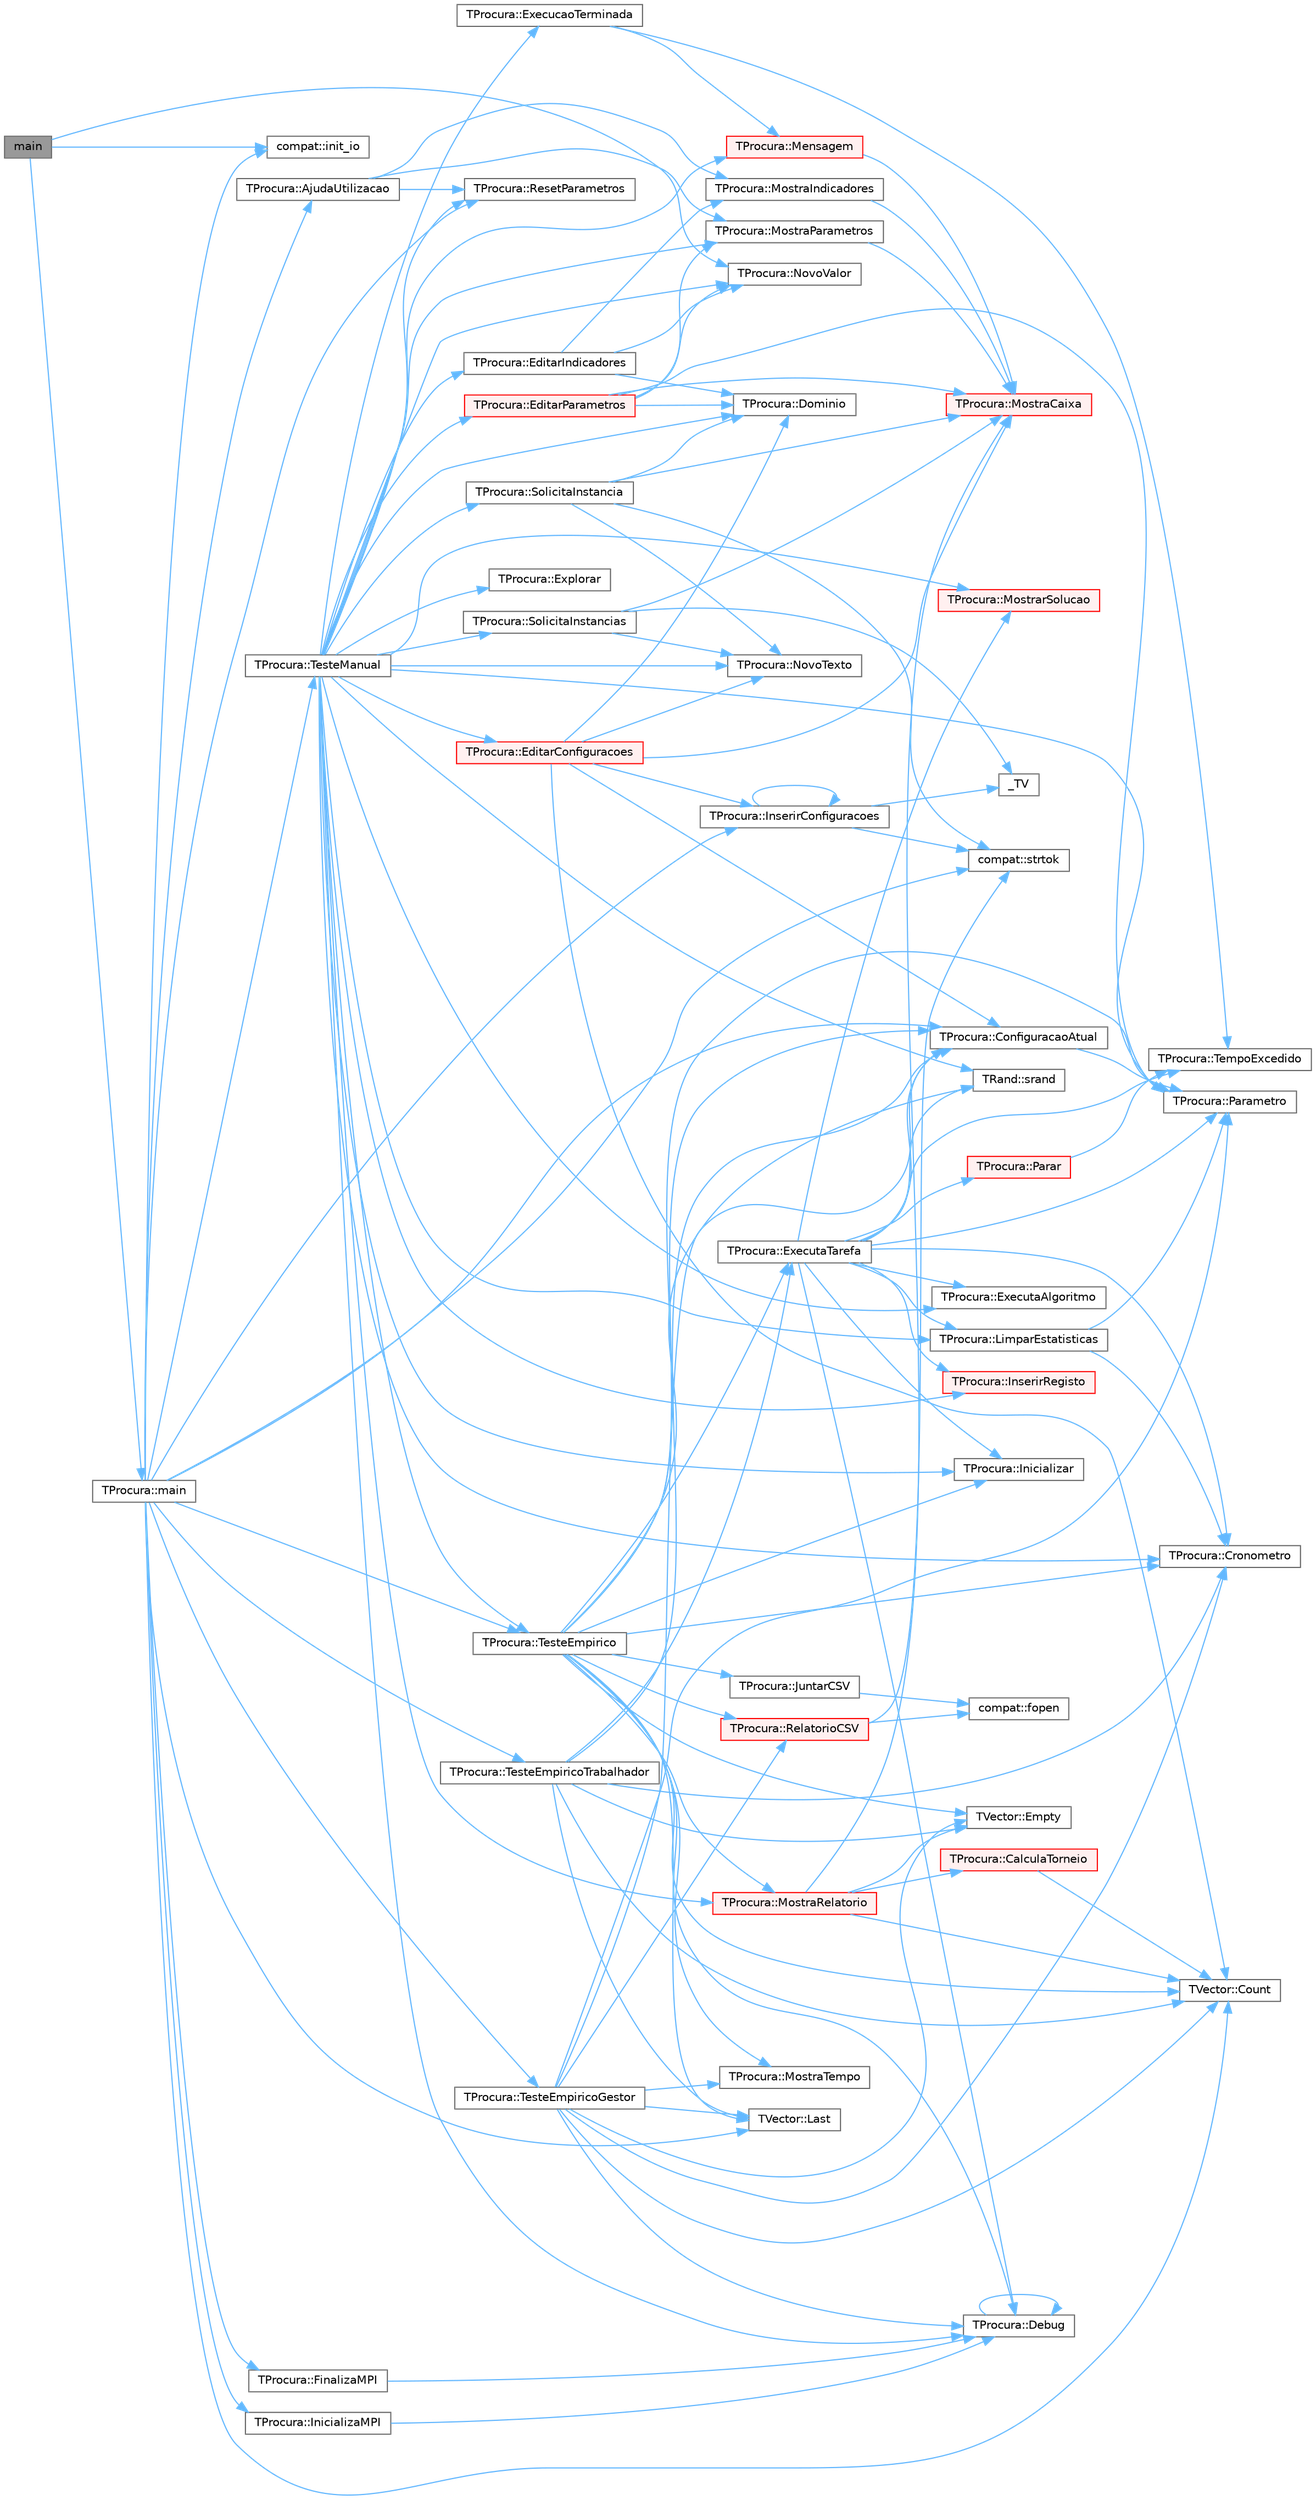 digraph "main"
{
 // LATEX_PDF_SIZE
  bgcolor="transparent";
  edge [fontname=Helvetica,fontsize=10,labelfontname=Helvetica,labelfontsize=10];
  node [fontname=Helvetica,fontsize=10,shape=box,height=0.2,width=0.4];
  rankdir="LR";
  Node1 [id="Node000001",label="main",height=0.2,width=0.4,color="gray40", fillcolor="grey60", style="filled", fontcolor="black",tooltip=" "];
  Node1 -> Node2 [id="edge1_Node000001_Node000002",color="steelblue1",style="solid",tooltip=" "];
  Node2 [id="Node000002",label="compat::init_io",height=0.2,width=0.4,color="grey40", fillcolor="white", style="filled",URL="$namespacecompat.html#a4458d9a13083e2a6ae1b6c659c4043cc",tooltip=" "];
  Node1 -> Node3 [id="edge2_Node000001_Node000003",color="steelblue1",style="solid",tooltip=" "];
  Node3 [id="Node000003",label="TProcura::main",height=0.2,width=0.4,color="grey40", fillcolor="white", style="filled",URL="$classTProcura.html#aad1499e49cf6757569aeabd9c3fb2a8c",tooltip="Inicializa a interação com o utilizador."];
  Node3 -> Node4 [id="edge3_Node000003_Node000004",color="steelblue1",style="solid",tooltip=" "];
  Node4 [id="Node000004",label="TProcura::AjudaUtilizacao",height=0.2,width=0.4,color="grey40", fillcolor="white", style="filled",URL="$classTProcura.html#adc4d653fe0feb6033083adc5d19e7fb5",tooltip="Mostra ajuda de utilização do programa."];
  Node4 -> Node5 [id="edge4_Node000004_Node000005",color="steelblue1",style="solid",tooltip=" "];
  Node5 [id="Node000005",label="TProcura::MostraIndicadores",height=0.2,width=0.4,color="grey40", fillcolor="white", style="filled",URL="$classTProcura.html#a99f5cf1c59ce543a58d802a1ac907299",tooltip="Mostra os indicadores definidos."];
  Node5 -> Node6 [id="edge5_Node000005_Node000006",color="steelblue1",style="solid",tooltip=" "];
  Node6 [id="Node000006",label="TProcura::MostraCaixa",height=0.2,width=0.4,color="red", fillcolor="#FFF0F0", style="filled",URL="$classTProcura.html#afa633176f014aeed4be467dbd50060c2",tooltip=" "];
  Node4 -> Node8 [id="edge6_Node000004_Node000008",color="steelblue1",style="solid",tooltip=" "];
  Node8 [id="Node000008",label="TProcura::MostraParametros",height=0.2,width=0.4,color="grey40", fillcolor="white", style="filled",URL="$classTProcura.html#ae7fa07f03b8e5a201e35023ba7724b82",tooltip="Mostra os parâmetros atuais."];
  Node8 -> Node6 [id="edge7_Node000008_Node000006",color="steelblue1",style="solid",tooltip=" "];
  Node4 -> Node9 [id="edge8_Node000004_Node000009",color="steelblue1",style="solid",tooltip=" "];
  Node9 [id="Node000009",label="TProcura::ResetParametros",height=0.2,width=0.4,color="grey40", fillcolor="white", style="filled",URL="$classTProcura.html#a6b870a79b10bf2523bdb37c4b06bb871",tooltip="Inicializa os parametros, indicadores e instâncias."];
  Node3 -> Node10 [id="edge9_Node000003_Node000010",color="steelblue1",style="solid",tooltip=" "];
  Node10 [id="Node000010",label="TProcura::ConfiguracaoAtual",height=0.2,width=0.4,color="grey40", fillcolor="white", style="filled",URL="$classTProcura.html#ac1d9f06b12765a02290050af15463186",tooltip="Grava ou lê a configuração atual."];
  Node10 -> Node11 [id="edge10_Node000010_Node000011",color="steelblue1",style="solid",tooltip=" "];
  Node11 [id="Node000011",label="TProcura::Parametro",height=0.2,width=0.4,color="grey40", fillcolor="white", style="filled",URL="$classTProcura.html#a0e9e692f29af8a5d5279a8647c800437",tooltip=" "];
  Node3 -> Node12 [id="edge11_Node000003_Node000012",color="steelblue1",style="solid",tooltip=" "];
  Node12 [id="Node000012",label="TVector::Count",height=0.2,width=0.4,color="grey40", fillcolor="white", style="filled",URL="$classTVector.html#ac3c744d84543ca6e32859eb7dfccfeef",tooltip=" "];
  Node3 -> Node13 [id="edge12_Node000003_Node000013",color="steelblue1",style="solid",tooltip=" "];
  Node13 [id="Node000013",label="TProcura::FinalizaMPI",height=0.2,width=0.4,color="grey40", fillcolor="white", style="filled",URL="$classTProcura.html#a5f946d1f7a89ca3c50fbb80477966607",tooltip="Finaliza o ambiente MPI, se aplicável."];
  Node13 -> Node14 [id="edge13_Node000013_Node000014",color="steelblue1",style="solid",tooltip=" "];
  Node14 [id="Node000014",label="TProcura::Debug",height=0.2,width=0.4,color="grey40", fillcolor="white", style="filled",URL="$classTProcura.html#a0c5676c1b54ab6bdc1045b98aeafe456",tooltip="Mostra o estado no ecrã, para debug."];
  Node14 -> Node14 [id="edge14_Node000014_Node000014",color="steelblue1",style="solid",tooltip=" "];
  Node3 -> Node15 [id="edge15_Node000003_Node000015",color="steelblue1",style="solid",tooltip=" "];
  Node15 [id="Node000015",label="TProcura::InicializaMPI",height=0.2,width=0.4,color="grey40", fillcolor="white", style="filled",URL="$classTProcura.html#a99028e43382ddefb3660942deb95608d",tooltip="Inicializa o ambiente MPI, se aplicável."];
  Node15 -> Node14 [id="edge16_Node000015_Node000014",color="steelblue1",style="solid",tooltip=" "];
  Node3 -> Node2 [id="edge17_Node000003_Node000002",color="steelblue1",style="solid",tooltip=" "];
  Node3 -> Node16 [id="edge18_Node000003_Node000016",color="steelblue1",style="solid",tooltip=" "];
  Node16 [id="Node000016",label="TProcura::InserirConfiguracoes",height=0.2,width=0.4,color="grey40", fillcolor="white", style="filled",URL="$classTProcura.html#a662c7ff8ba62bb5745a7ee0ec92eea13",tooltip="Insere configurações a partir de uma string."];
  Node16 -> Node17 [id="edge19_Node000016_Node000017",color="steelblue1",style="solid",tooltip=" "];
  Node17 [id="Node000017",label="_TV",height=0.2,width=0.4,color="grey40", fillcolor="white", style="filled",URL="$TVector_8h.html#a442726d787e600d83bb1f358840dcb3a",tooltip=" "];
  Node16 -> Node16 [id="edge20_Node000016_Node000016",color="steelblue1",style="solid",tooltip=" "];
  Node16 -> Node18 [id="edge21_Node000016_Node000018",color="steelblue1",style="solid",tooltip=" "];
  Node18 [id="Node000018",label="compat::strtok",height=0.2,width=0.4,color="grey40", fillcolor="white", style="filled",URL="$namespacecompat.html#a342aea1a38c4383aedcc7fea5e68048a",tooltip=" "];
  Node3 -> Node19 [id="edge22_Node000003_Node000019",color="steelblue1",style="solid",tooltip=" "];
  Node19 [id="Node000019",label="TVector::Last",height=0.2,width=0.4,color="grey40", fillcolor="white", style="filled",URL="$classTVector.html#aa304d639c79ef2842f9951846c6292e3",tooltip=" "];
  Node3 -> Node9 [id="edge23_Node000003_Node000009",color="steelblue1",style="solid",tooltip=" "];
  Node3 -> Node18 [id="edge24_Node000003_Node000018",color="steelblue1",style="solid",tooltip=" "];
  Node3 -> Node20 [id="edge25_Node000003_Node000020",color="steelblue1",style="solid",tooltip=" "];
  Node20 [id="Node000020",label="TProcura::TesteEmpirico",height=0.2,width=0.4,color="grey40", fillcolor="white", style="filled",URL="$classTProcura.html#ae98922e2f7f8bb6e487af0a1e4f84336",tooltip="Executa testes empíricos, em todas as configurações guardadas, nas instâncias selecionadas."];
  Node20 -> Node10 [id="edge26_Node000020_Node000010",color="steelblue1",style="solid",tooltip=" "];
  Node20 -> Node12 [id="edge27_Node000020_Node000012",color="steelblue1",style="solid",tooltip=" "];
  Node20 -> Node21 [id="edge28_Node000020_Node000021",color="steelblue1",style="solid",tooltip=" "];
  Node21 [id="Node000021",label="TProcura::Cronometro",height=0.2,width=0.4,color="grey40", fillcolor="white", style="filled",URL="$classTProcura.html#adb09aa964fe750da7a383318cd0f48a0",tooltip="retorna o tempo em segundos desde que o cronómetro foi inicializado"];
  Node20 -> Node14 [id="edge29_Node000020_Node000014",color="steelblue1",style="solid",tooltip=" "];
  Node20 -> Node22 [id="edge30_Node000020_Node000022",color="steelblue1",style="solid",tooltip=" "];
  Node22 [id="Node000022",label="TVector::Empty",height=0.2,width=0.4,color="grey40", fillcolor="white", style="filled",URL="$classTVector.html#a4f242a23bca606a1d0c8f75115b1fde9",tooltip=" "];
  Node20 -> Node23 [id="edge31_Node000020_Node000023",color="steelblue1",style="solid",tooltip=" "];
  Node23 [id="Node000023",label="TProcura::ExecutaTarefa",height=0.2,width=0.4,color="grey40", fillcolor="white", style="filled",URL="$classTProcura.html#a2c3c5fdff8277b04a219156dec0f068b",tooltip="Executa uma tarefa num teste empírico."];
  Node23 -> Node10 [id="edge32_Node000023_Node000010",color="steelblue1",style="solid",tooltip=" "];
  Node23 -> Node21 [id="edge33_Node000023_Node000021",color="steelblue1",style="solid",tooltip=" "];
  Node23 -> Node14 [id="edge34_Node000023_Node000014",color="steelblue1",style="solid",tooltip=" "];
  Node23 -> Node24 [id="edge35_Node000023_Node000024",color="steelblue1",style="solid",tooltip=" "];
  Node24 [id="Node000024",label="TProcura::ExecutaAlgoritmo",height=0.2,width=0.4,color="grey40", fillcolor="white", style="filled",URL="$classTProcura.html#a1297806db02da2a44794883a6f427965",tooltip="Executa o algoritmo com os parametros atuais."];
  Node23 -> Node25 [id="edge36_Node000023_Node000025",color="steelblue1",style="solid",tooltip=" "];
  Node25 [id="Node000025",label="TProcura::Inicializar",height=0.2,width=0.4,color="grey40", fillcolor="white", style="filled",URL="$classTProcura.html#a1af0e64ed79d99972d8d48fadf839f43",tooltip="Coloca o objecto no estado inicial da procura."];
  Node23 -> Node26 [id="edge37_Node000023_Node000026",color="steelblue1",style="solid",tooltip=" "];
  Node26 [id="Node000026",label="TProcura::InserirRegisto",height=0.2,width=0.4,color="red", fillcolor="#FFF0F0", style="filled",URL="$classTProcura.html#acd7a254a5057023a21b9909053c36f24",tooltip="Insere um novo registo de resultados."];
  Node23 -> Node30 [id="edge38_Node000023_Node000030",color="steelblue1",style="solid",tooltip=" "];
  Node30 [id="Node000030",label="TProcura::LimparEstatisticas",height=0.2,width=0.4,color="grey40", fillcolor="white", style="filled",URL="$classTProcura.html#ae82e7be02923531e7ead26b1b25cec0f",tooltip="Chapar antes da execução do algoritmo. Limpa valores estatísticos, e fixa o instante limite de tempo ..."];
  Node30 -> Node21 [id="edge39_Node000030_Node000021",color="steelblue1",style="solid",tooltip=" "];
  Node30 -> Node11 [id="edge40_Node000030_Node000011",color="steelblue1",style="solid",tooltip=" "];
  Node23 -> Node31 [id="edge41_Node000023_Node000031",color="steelblue1",style="solid",tooltip=" "];
  Node31 [id="Node000031",label="TProcura::MostrarSolucao",height=0.2,width=0.4,color="red", fillcolor="#FFF0F0", style="filled",URL="$classTProcura.html#a014a294d094430b113ffb36e64a74d97",tooltip="definir para visualizar a solução"];
  Node23 -> Node11 [id="edge42_Node000023_Node000011",color="steelblue1",style="solid",tooltip=" "];
  Node23 -> Node32 [id="edge43_Node000023_Node000032",color="steelblue1",style="solid",tooltip=" "];
  Node32 [id="Node000032",label="TProcura::Parar",height=0.2,width=0.4,color="red", fillcolor="#FFF0F0", style="filled",URL="$classTProcura.html#a7952e187e1b0ae0ca52edab157223179",tooltip="Verifica se a procura deve ser interrompida."];
  Node32 -> Node34 [id="edge44_Node000032_Node000034",color="steelblue1",style="solid",tooltip=" "];
  Node34 [id="Node000034",label="TProcura::TempoExcedido",height=0.2,width=0.4,color="grey40", fillcolor="white", style="filled",URL="$classTProcura.html#afa3015ac104b603930d3f60a34c09fff",tooltip=" "];
  Node23 -> Node35 [id="edge45_Node000023_Node000035",color="steelblue1",style="solid",tooltip=" "];
  Node35 [id="Node000035",label="TRand::srand",height=0.2,width=0.4,color="grey40", fillcolor="white", style="filled",URL="$namespaceTRand.html#ad0b319d6f58ab6820b001b4e3d3ae245",tooltip="Inicializa a semente da geração pseudo-aleatória."];
  Node23 -> Node34 [id="edge46_Node000023_Node000034",color="steelblue1",style="solid",tooltip=" "];
  Node20 -> Node25 [id="edge47_Node000020_Node000025",color="steelblue1",style="solid",tooltip=" "];
  Node20 -> Node36 [id="edge48_Node000020_Node000036",color="steelblue1",style="solid",tooltip=" "];
  Node36 [id="Node000036",label="TProcura::JuntarCSV",height=0.2,width=0.4,color="grey40", fillcolor="white", style="filled",URL="$classTProcura.html#aa47aff45144b528adaecdb654c498844",tooltip="Juntar ficheiros CSV gerados por diferentes processos MPI em um único ficheiro."];
  Node36 -> Node37 [id="edge49_Node000036_Node000037",color="steelblue1",style="solid",tooltip=" "];
  Node37 [id="Node000037",label="compat::fopen",height=0.2,width=0.4,color="grey40", fillcolor="white", style="filled",URL="$namespacecompat.html#a00b22acc72899dbcb64f43ad8ec8b41d",tooltip=" "];
  Node20 -> Node19 [id="edge50_Node000020_Node000019",color="steelblue1",style="solid",tooltip=" "];
  Node20 -> Node38 [id="edge51_Node000020_Node000038",color="steelblue1",style="solid",tooltip=" "];
  Node38 [id="Node000038",label="TProcura::MostraRelatorio",height=0.2,width=0.4,color="red", fillcolor="#FFF0F0", style="filled",URL="$classTProcura.html#a8efec796677c8e25ad8bdb56a1082e2d",tooltip="Mostra um relatório dos resultados."];
  Node38 -> Node39 [id="edge52_Node000038_Node000039",color="steelblue1",style="solid",tooltip=" "];
  Node39 [id="Node000039",label="TProcura::CalculaTorneio",height=0.2,width=0.4,color="red", fillcolor="#FFF0F0", style="filled",URL="$classTProcura.html#ac1beda871dff742fdb49ae150cda24e3",tooltip="Calcula o torneio entre várias configurações."];
  Node39 -> Node12 [id="edge53_Node000039_Node000012",color="steelblue1",style="solid",tooltip=" "];
  Node38 -> Node12 [id="edge54_Node000038_Node000012",color="steelblue1",style="solid",tooltip=" "];
  Node38 -> Node22 [id="edge55_Node000038_Node000022",color="steelblue1",style="solid",tooltip=" "];
  Node38 -> Node6 [id="edge56_Node000038_Node000006",color="steelblue1",style="solid",tooltip=" "];
  Node20 -> Node46 [id="edge57_Node000020_Node000046",color="steelblue1",style="solid",tooltip=" "];
  Node46 [id="Node000046",label="TProcura::MostraTempo",height=0.2,width=0.4,color="grey40", fillcolor="white", style="filled",URL="$classTProcura.html#a3bfb17b3b826cc2f593f950a227c3049",tooltip="Mostra tempo num formato humano."];
  Node20 -> Node11 [id="edge58_Node000020_Node000011",color="steelblue1",style="solid",tooltip=" "];
  Node20 -> Node47 [id="edge59_Node000020_Node000047",color="steelblue1",style="solid",tooltip=" "];
  Node47 [id="Node000047",label="TProcura::RelatorioCSV",height=0.2,width=0.4,color="red", fillcolor="#FFF0F0", style="filled",URL="$classTProcura.html#ab29731e4c9c1d57ccf72740d7d96ec32",tooltip="Gera um relatório CSV com os resultados."];
  Node47 -> Node37 [id="edge60_Node000047_Node000037",color="steelblue1",style="solid",tooltip=" "];
  Node47 -> Node18 [id="edge61_Node000047_Node000018",color="steelblue1",style="solid",tooltip=" "];
  Node20 -> Node35 [id="edge62_Node000020_Node000035",color="steelblue1",style="solid",tooltip=" "];
  Node3 -> Node49 [id="edge63_Node000003_Node000049",color="steelblue1",style="solid",tooltip=" "];
  Node49 [id="Node000049",label="TProcura::TesteEmpiricoGestor",height=0.2,width=0.4,color="grey40", fillcolor="white", style="filled",URL="$classTProcura.html#afd7217164b5ffce15f1949138f469fdb",tooltip="Teste empírico com modo mestre-escravo (este é o mestre)"];
  Node49 -> Node10 [id="edge64_Node000049_Node000010",color="steelblue1",style="solid",tooltip=" "];
  Node49 -> Node12 [id="edge65_Node000049_Node000012",color="steelblue1",style="solid",tooltip=" "];
  Node49 -> Node21 [id="edge66_Node000049_Node000021",color="steelblue1",style="solid",tooltip=" "];
  Node49 -> Node14 [id="edge67_Node000049_Node000014",color="steelblue1",style="solid",tooltip=" "];
  Node49 -> Node22 [id="edge68_Node000049_Node000022",color="steelblue1",style="solid",tooltip=" "];
  Node49 -> Node19 [id="edge69_Node000049_Node000019",color="steelblue1",style="solid",tooltip=" "];
  Node49 -> Node46 [id="edge70_Node000049_Node000046",color="steelblue1",style="solid",tooltip=" "];
  Node49 -> Node11 [id="edge71_Node000049_Node000011",color="steelblue1",style="solid",tooltip=" "];
  Node49 -> Node47 [id="edge72_Node000049_Node000047",color="steelblue1",style="solid",tooltip=" "];
  Node3 -> Node50 [id="edge73_Node000003_Node000050",color="steelblue1",style="solid",tooltip=" "];
  Node50 [id="Node000050",label="TProcura::TesteEmpiricoTrabalhador",height=0.2,width=0.4,color="grey40", fillcolor="white", style="filled",URL="$classTProcura.html#a1b444fbb9aa1d6bf3df277df3f289587",tooltip="Teste empírico com modo mestre-escravo (este é o escravo)"];
  Node50 -> Node10 [id="edge74_Node000050_Node000010",color="steelblue1",style="solid",tooltip=" "];
  Node50 -> Node12 [id="edge75_Node000050_Node000012",color="steelblue1",style="solid",tooltip=" "];
  Node50 -> Node21 [id="edge76_Node000050_Node000021",color="steelblue1",style="solid",tooltip=" "];
  Node50 -> Node22 [id="edge77_Node000050_Node000022",color="steelblue1",style="solid",tooltip=" "];
  Node50 -> Node23 [id="edge78_Node000050_Node000023",color="steelblue1",style="solid",tooltip=" "];
  Node50 -> Node19 [id="edge79_Node000050_Node000019",color="steelblue1",style="solid",tooltip=" "];
  Node3 -> Node51 [id="edge80_Node000003_Node000051",color="steelblue1",style="solid",tooltip=" "];
  Node51 [id="Node000051",label="TProcura::TesteManual",height=0.2,width=0.4,color="grey40", fillcolor="white", style="filled",URL="$classTProcura.html#a5fdf4e8f76e59eb83fbc274fa61e34af",tooltip="Inicializa a interação com o utilizador."];
  Node51 -> Node21 [id="edge81_Node000051_Node000021",color="steelblue1",style="solid",tooltip=" "];
  Node51 -> Node14 [id="edge82_Node000051_Node000014",color="steelblue1",style="solid",tooltip=" "];
  Node51 -> Node52 [id="edge83_Node000051_Node000052",color="steelblue1",style="solid",tooltip=" "];
  Node52 [id="Node000052",label="TProcura::Dominio",height=0.2,width=0.4,color="grey40", fillcolor="white", style="filled",URL="$classTProcura.html#a12cd67e1b86ed4d6a6c47c652c0cd9bf",tooltip="Limita o domínio de um parâmetro inteiro."];
  Node51 -> Node53 [id="edge84_Node000051_Node000053",color="steelblue1",style="solid",tooltip=" "];
  Node53 [id="Node000053",label="TProcura::EditarConfiguracoes",height=0.2,width=0.4,color="red", fillcolor="#FFF0F0", style="filled",URL="$classTProcura.html#ae559b54c7ff363280df914fec988794f",tooltip="Permite ao utilizador editar as configurações."];
  Node53 -> Node10 [id="edge85_Node000053_Node000010",color="steelblue1",style="solid",tooltip=" "];
  Node53 -> Node12 [id="edge86_Node000053_Node000012",color="steelblue1",style="solid",tooltip=" "];
  Node53 -> Node52 [id="edge87_Node000053_Node000052",color="steelblue1",style="solid",tooltip=" "];
  Node53 -> Node16 [id="edge88_Node000053_Node000016",color="steelblue1",style="solid",tooltip=" "];
  Node53 -> Node6 [id="edge89_Node000053_Node000006",color="steelblue1",style="solid",tooltip=" "];
  Node53 -> Node56 [id="edge90_Node000053_Node000056",color="steelblue1",style="solid",tooltip=" "];
  Node56 [id="Node000056",label="TProcura::NovoTexto",height=0.2,width=0.4,color="grey40", fillcolor="white", style="filled",URL="$classTProcura.html#a17fa21564876d313f79b4376ce7366a1",tooltip=" "];
  Node51 -> Node57 [id="edge91_Node000051_Node000057",color="steelblue1",style="solid",tooltip=" "];
  Node57 [id="Node000057",label="TProcura::EditarIndicadores",height=0.2,width=0.4,color="grey40", fillcolor="white", style="filled",URL="$classTProcura.html#a8f5d1ccb82a33db762fbb8400eeacf39",tooltip="Permite ao utilizador editar os indicadores a utilizar."];
  Node57 -> Node52 [id="edge92_Node000057_Node000052",color="steelblue1",style="solid",tooltip=" "];
  Node57 -> Node5 [id="edge93_Node000057_Node000005",color="steelblue1",style="solid",tooltip=" "];
  Node57 -> Node58 [id="edge94_Node000057_Node000058",color="steelblue1",style="solid",tooltip=" "];
  Node58 [id="Node000058",label="TProcura::NovoValor",height=0.2,width=0.4,color="grey40", fillcolor="white", style="filled",URL="$classTProcura.html#a9918a19f3cead7c9c6bd28f19ff31b0e",tooltip=" "];
  Node51 -> Node59 [id="edge95_Node000051_Node000059",color="steelblue1",style="solid",tooltip=" "];
  Node59 [id="Node000059",label="TProcura::EditarParametros",height=0.2,width=0.4,color="red", fillcolor="#FFF0F0", style="filled",URL="$classTProcura.html#ab044dca559e3c04e5cec68647af2c7c4",tooltip="Permite ao utilizador editar os parâmetros."];
  Node59 -> Node52 [id="edge96_Node000059_Node000052",color="steelblue1",style="solid",tooltip=" "];
  Node59 -> Node6 [id="edge97_Node000059_Node000006",color="steelblue1",style="solid",tooltip=" "];
  Node59 -> Node8 [id="edge98_Node000059_Node000008",color="steelblue1",style="solid",tooltip=" "];
  Node59 -> Node58 [id="edge99_Node000059_Node000058",color="steelblue1",style="solid",tooltip=" "];
  Node59 -> Node11 [id="edge100_Node000059_Node000011",color="steelblue1",style="solid",tooltip=" "];
  Node51 -> Node60 [id="edge101_Node000051_Node000060",color="steelblue1",style="solid",tooltip=" "];
  Node60 [id="Node000060",label="TProcura::ExecucaoTerminada",height=0.2,width=0.4,color="grey40", fillcolor="white", style="filled",URL="$classTProcura.html#a86985c8dc9a0e0bd375a4148f6ea6de7",tooltip="Chamar após a execução do algoritmo. Grava o tempo consumido."];
  Node60 -> Node61 [id="edge102_Node000060_Node000061",color="steelblue1",style="solid",tooltip=" "];
  Node61 [id="Node000061",label="TProcura::Mensagem",height=0.2,width=0.4,color="red", fillcolor="#FFF0F0", style="filled",URL="$classTProcura.html#a8367fcda807ebad51f2475eba9adf3a3",tooltip=" "];
  Node61 -> Node6 [id="edge103_Node000061_Node000006",color="steelblue1",style="solid",tooltip=" "];
  Node60 -> Node34 [id="edge104_Node000060_Node000034",color="steelblue1",style="solid",tooltip=" "];
  Node51 -> Node24 [id="edge105_Node000051_Node000024",color="steelblue1",style="solid",tooltip=" "];
  Node51 -> Node62 [id="edge106_Node000051_Node000062",color="steelblue1",style="solid",tooltip=" "];
  Node62 [id="Node000062",label="TProcura::Explorar",height=0.2,width=0.4,color="grey40", fillcolor="white", style="filled",URL="$classTProcura.html#abd93e2ba1f58d3ee7bef74845cee99fb",tooltip="definir para explorar manualmente os dados (não definido em TProcura, apenas em TProcuraConstrutiva)"];
  Node51 -> Node25 [id="edge107_Node000051_Node000025",color="steelblue1",style="solid",tooltip=" "];
  Node51 -> Node26 [id="edge108_Node000051_Node000026",color="steelblue1",style="solid",tooltip=" "];
  Node51 -> Node30 [id="edge109_Node000051_Node000030",color="steelblue1",style="solid",tooltip=" "];
  Node51 -> Node61 [id="edge110_Node000051_Node000061",color="steelblue1",style="solid",tooltip=" "];
  Node51 -> Node8 [id="edge111_Node000051_Node000008",color="steelblue1",style="solid",tooltip=" "];
  Node51 -> Node38 [id="edge112_Node000051_Node000038",color="steelblue1",style="solid",tooltip=" "];
  Node51 -> Node31 [id="edge113_Node000051_Node000031",color="steelblue1",style="solid",tooltip=" "];
  Node51 -> Node56 [id="edge114_Node000051_Node000056",color="steelblue1",style="solid",tooltip=" "];
  Node51 -> Node58 [id="edge115_Node000051_Node000058",color="steelblue1",style="solid",tooltip=" "];
  Node51 -> Node11 [id="edge116_Node000051_Node000011",color="steelblue1",style="solid",tooltip=" "];
  Node51 -> Node9 [id="edge117_Node000051_Node000009",color="steelblue1",style="solid",tooltip=" "];
  Node51 -> Node63 [id="edge118_Node000051_Node000063",color="steelblue1",style="solid",tooltip=" "];
  Node63 [id="Node000063",label="TProcura::SolicitaInstancia",height=0.2,width=0.4,color="grey40", fillcolor="white", style="filled",URL="$classTProcura.html#ae9f0b921a171a110e6a6fcc209332635",tooltip="Solicita ao utilizador o ID da instância a utilizar, permitindo alterar também o prefixo do ficheiro."];
  Node63 -> Node52 [id="edge119_Node000063_Node000052",color="steelblue1",style="solid",tooltip=" "];
  Node63 -> Node6 [id="edge120_Node000063_Node000006",color="steelblue1",style="solid",tooltip=" "];
  Node63 -> Node56 [id="edge121_Node000063_Node000056",color="steelblue1",style="solid",tooltip=" "];
  Node63 -> Node18 [id="edge122_Node000063_Node000018",color="steelblue1",style="solid",tooltip=" "];
  Node51 -> Node64 [id="edge123_Node000051_Node000064",color="steelblue1",style="solid",tooltip=" "];
  Node64 [id="Node000064",label="TProcura::SolicitaInstancias",height=0.2,width=0.4,color="grey40", fillcolor="white", style="filled",URL="$classTProcura.html#a6941386b767d6f0723c6eb9d27241d69",tooltip="Solicita ao utilizador uma lista de instâncias."];
  Node64 -> Node17 [id="edge124_Node000064_Node000017",color="steelblue1",style="solid",tooltip=" "];
  Node64 -> Node6 [id="edge125_Node000064_Node000006",color="steelblue1",style="solid",tooltip=" "];
  Node64 -> Node56 [id="edge126_Node000064_Node000056",color="steelblue1",style="solid",tooltip=" "];
  Node51 -> Node35 [id="edge127_Node000051_Node000035",color="steelblue1",style="solid",tooltip=" "];
  Node51 -> Node20 [id="edge128_Node000051_Node000020",color="steelblue1",style="solid",tooltip=" "];
  Node1 -> Node58 [id="edge129_Node000001_Node000058",color="steelblue1",style="solid",tooltip=" "];
}
